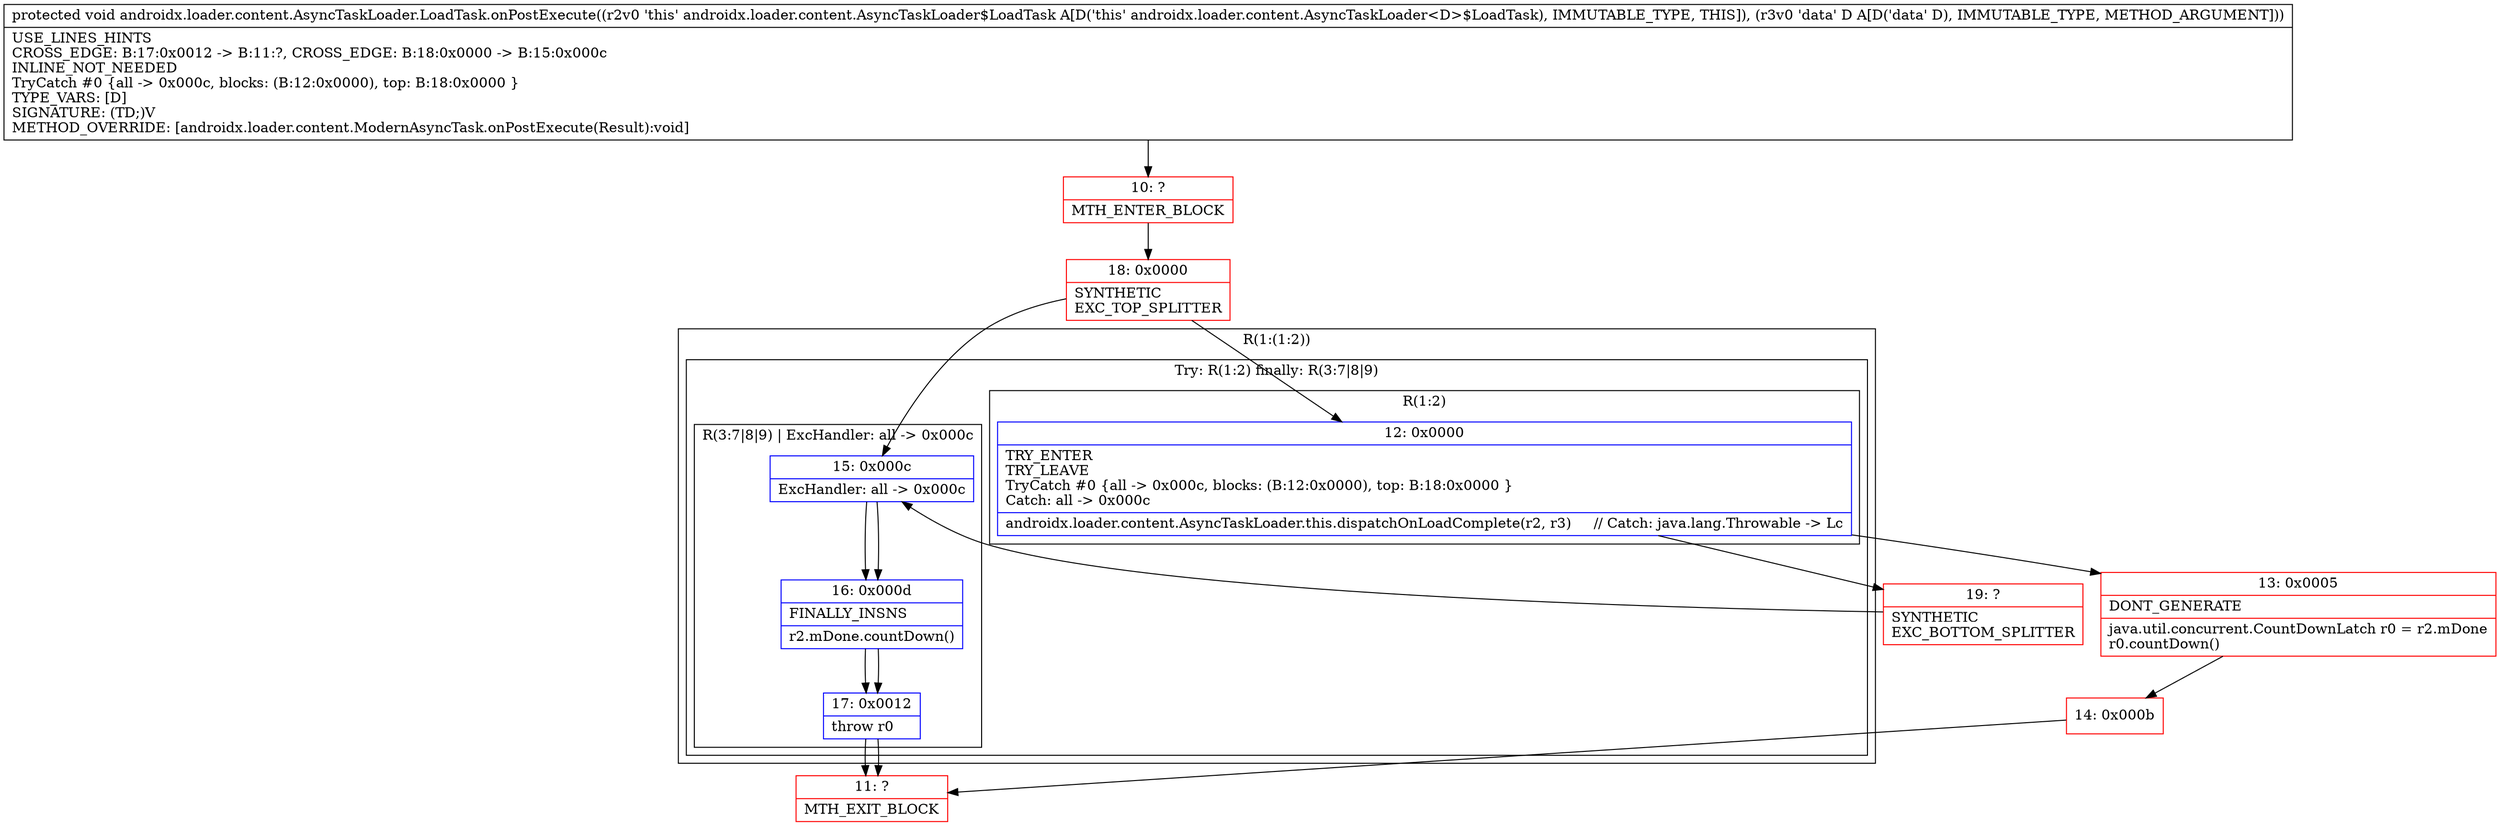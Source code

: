 digraph "CFG forandroidx.loader.content.AsyncTaskLoader.LoadTask.onPostExecute(Ljava\/lang\/Object;)V" {
subgraph cluster_Region_1088694505 {
label = "R(1:(1:2))";
node [shape=record,color=blue];
subgraph cluster_TryCatchRegion_1205892857 {
label = "Try: R(1:2) finally: R(3:7|8|9)";
node [shape=record,color=blue];
subgraph cluster_Region_684329876 {
label = "R(1:2)";
node [shape=record,color=blue];
Node_12 [shape=record,label="{12\:\ 0x0000|TRY_ENTER\lTRY_LEAVE\lTryCatch #0 \{all \-\> 0x000c, blocks: (B:12:0x0000), top: B:18:0x0000 \}\lCatch: all \-\> 0x000c\l|androidx.loader.content.AsyncTaskLoader.this.dispatchOnLoadComplete(r2, r3)     \/\/ Catch: java.lang.Throwable \-\> Lc\l}"];
}
subgraph cluster_Region_1758350162 {
label = "R(3:7|8|9) | ExcHandler: all \-\> 0x000c\l";
node [shape=record,color=blue];
Node_15 [shape=record,label="{15\:\ 0x000c|ExcHandler: all \-\> 0x000c\l}"];
Node_16 [shape=record,label="{16\:\ 0x000d|FINALLY_INSNS\l|r2.mDone.countDown()\l}"];
Node_17 [shape=record,label="{17\:\ 0x0012|throw r0\l}"];
}
}
}
subgraph cluster_Region_1758350162 {
label = "R(3:7|8|9) | ExcHandler: all \-\> 0x000c\l";
node [shape=record,color=blue];
Node_15 [shape=record,label="{15\:\ 0x000c|ExcHandler: all \-\> 0x000c\l}"];
Node_16 [shape=record,label="{16\:\ 0x000d|FINALLY_INSNS\l|r2.mDone.countDown()\l}"];
Node_17 [shape=record,label="{17\:\ 0x0012|throw r0\l}"];
}
Node_10 [shape=record,color=red,label="{10\:\ ?|MTH_ENTER_BLOCK\l}"];
Node_18 [shape=record,color=red,label="{18\:\ 0x0000|SYNTHETIC\lEXC_TOP_SPLITTER\l}"];
Node_13 [shape=record,color=red,label="{13\:\ 0x0005|DONT_GENERATE\l|java.util.concurrent.CountDownLatch r0 = r2.mDone\lr0.countDown()\l}"];
Node_14 [shape=record,color=red,label="{14\:\ 0x000b}"];
Node_11 [shape=record,color=red,label="{11\:\ ?|MTH_EXIT_BLOCK\l}"];
Node_19 [shape=record,color=red,label="{19\:\ ?|SYNTHETIC\lEXC_BOTTOM_SPLITTER\l}"];
MethodNode[shape=record,label="{protected void androidx.loader.content.AsyncTaskLoader.LoadTask.onPostExecute((r2v0 'this' androidx.loader.content.AsyncTaskLoader$LoadTask A[D('this' androidx.loader.content.AsyncTaskLoader\<D\>$LoadTask), IMMUTABLE_TYPE, THIS]), (r3v0 'data' D A[D('data' D), IMMUTABLE_TYPE, METHOD_ARGUMENT]))  | USE_LINES_HINTS\lCROSS_EDGE: B:17:0x0012 \-\> B:11:?, CROSS_EDGE: B:18:0x0000 \-\> B:15:0x000c\lINLINE_NOT_NEEDED\lTryCatch #0 \{all \-\> 0x000c, blocks: (B:12:0x0000), top: B:18:0x0000 \}\lTYPE_VARS: [D]\lSIGNATURE: (TD;)V\lMETHOD_OVERRIDE: [androidx.loader.content.ModernAsyncTask.onPostExecute(Result):void]\l}"];
MethodNode -> Node_10;Node_12 -> Node_13;
Node_12 -> Node_19;
Node_15 -> Node_16;
Node_16 -> Node_17;
Node_17 -> Node_11;
Node_15 -> Node_16;
Node_16 -> Node_17;
Node_17 -> Node_11;
Node_10 -> Node_18;
Node_18 -> Node_12;
Node_18 -> Node_15;
Node_13 -> Node_14;
Node_14 -> Node_11;
Node_19 -> Node_15;
}

